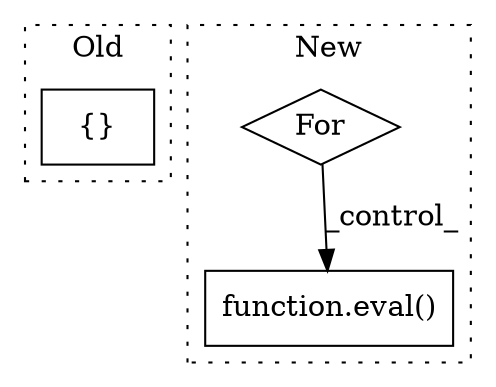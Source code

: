 digraph G {
subgraph cluster0 {
1 [label="{}" a="59" s="564,1321" l="97,0" shape="box"];
label = "Old";
style="dotted";
}
subgraph cluster1 {
2 [label="function.eval()" a="75" s="776,789" l="5,1" shape="box"];
3 [label="For" a="107" s="655,702" l="4,10" shape="diamond"];
label = "New";
style="dotted";
}
3 -> 2 [label="_control_"];
}
